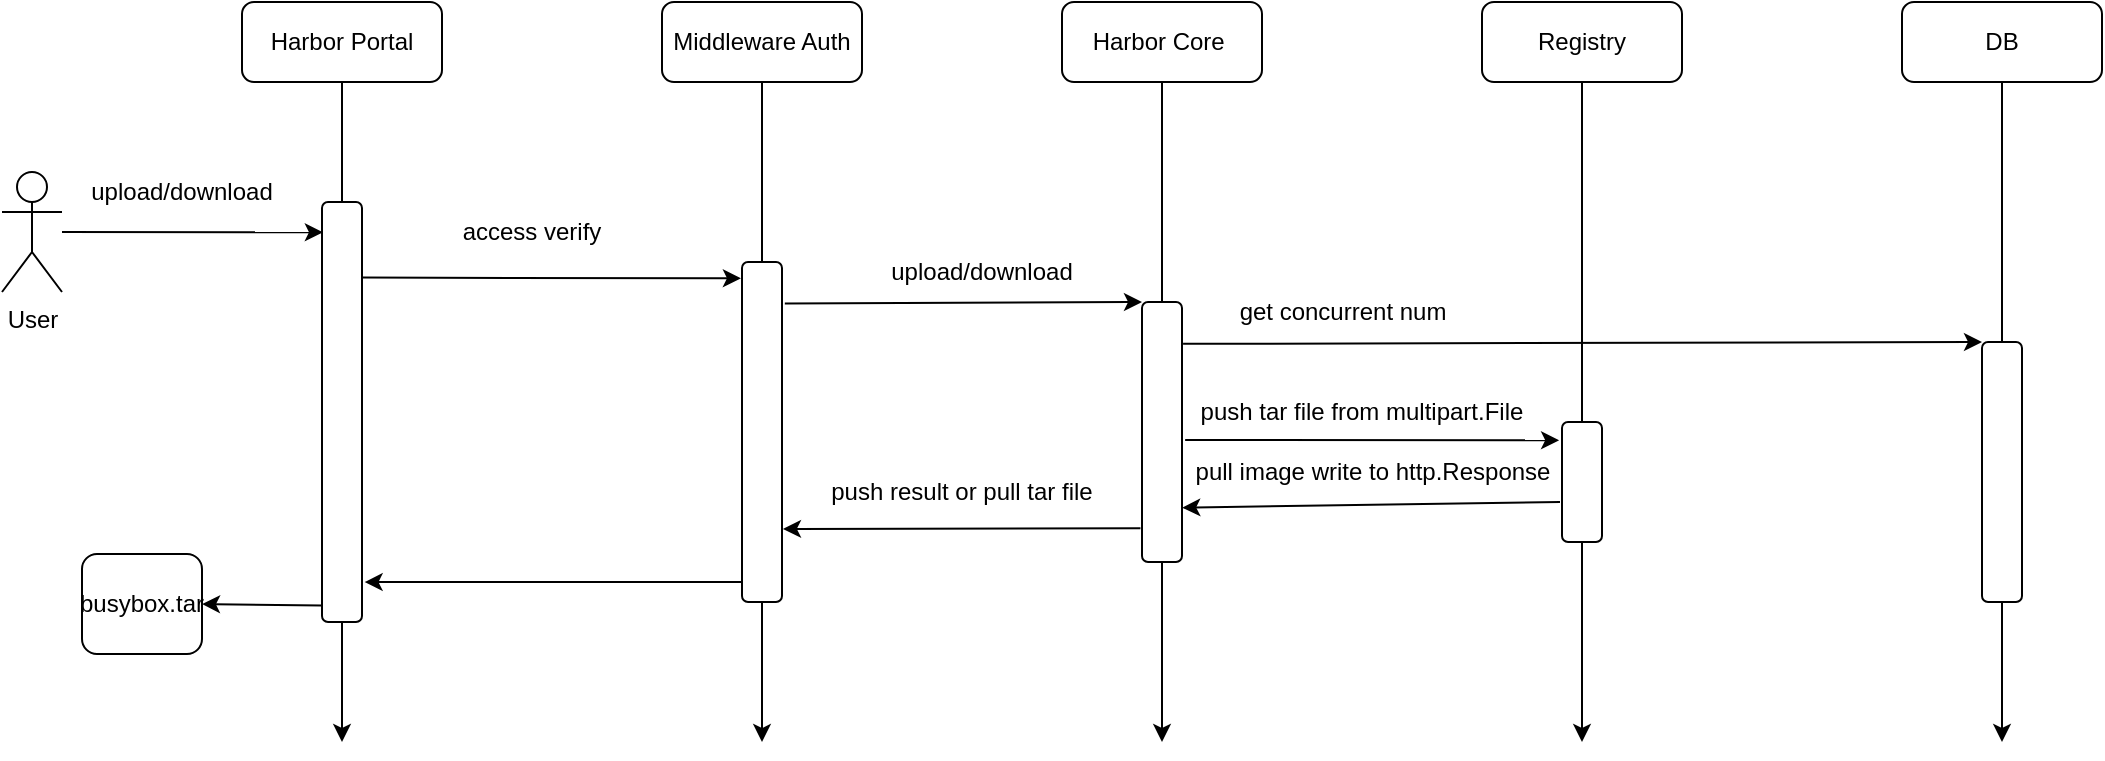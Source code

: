 <mxfile>
    <diagram id="gFRJlOlQtpl9VA4PU4Et" name="Page-1">
        <mxGraphModel dx="1179" dy="909" grid="1" gridSize="10" guides="1" tooltips="1" connect="1" arrows="1" fold="1" page="1" pageScale="1" pageWidth="1200" pageHeight="1600" math="0" shadow="0">
            <root>
                <mxCell id="0"/>
                <mxCell id="1" parent="0"/>
                <mxCell id="9" style="edgeStyle=none;html=1;startArrow=none;" edge="1" parent="1" source="14">
                    <mxGeometry relative="1" as="geometry">
                        <mxPoint x="180" y="530" as="targetPoint"/>
                    </mxGeometry>
                </mxCell>
                <mxCell id="3" value="Harbor Portal" style="rounded=1;whiteSpace=wrap;html=1;" vertex="1" parent="1">
                    <mxGeometry x="130" y="160" width="100" height="40" as="geometry"/>
                </mxCell>
                <mxCell id="10" style="edgeStyle=none;html=1;startArrow=none;" edge="1" parent="1" source="19">
                    <mxGeometry relative="1" as="geometry">
                        <mxPoint x="390" y="530" as="targetPoint"/>
                    </mxGeometry>
                </mxCell>
                <mxCell id="4" value="Middleware Auth" style="rounded=1;whiteSpace=wrap;html=1;" vertex="1" parent="1">
                    <mxGeometry x="340" y="160" width="100" height="40" as="geometry"/>
                </mxCell>
                <mxCell id="11" style="edgeStyle=none;html=1;startArrow=none;" edge="1" parent="1" source="23">
                    <mxGeometry relative="1" as="geometry">
                        <mxPoint x="590" y="530" as="targetPoint"/>
                    </mxGeometry>
                </mxCell>
                <mxCell id="5" value="Harbor Core&amp;nbsp;" style="rounded=1;whiteSpace=wrap;html=1;" vertex="1" parent="1">
                    <mxGeometry x="540" y="160" width="100" height="40" as="geometry"/>
                </mxCell>
                <mxCell id="12" style="edgeStyle=none;html=1;startArrow=none;" edge="1" parent="1" source="27">
                    <mxGeometry relative="1" as="geometry">
                        <mxPoint x="800" y="530" as="targetPoint"/>
                    </mxGeometry>
                </mxCell>
                <mxCell id="7" value="Registry" style="rounded=1;whiteSpace=wrap;html=1;" vertex="1" parent="1">
                    <mxGeometry x="750" y="160" width="100" height="40" as="geometry"/>
                </mxCell>
                <mxCell id="13" style="edgeStyle=none;html=1;" edge="1" parent="1" source="8">
                    <mxGeometry relative="1" as="geometry">
                        <mxPoint x="1010" y="530" as="targetPoint"/>
                    </mxGeometry>
                </mxCell>
                <mxCell id="8" value="DB" style="rounded=1;whiteSpace=wrap;html=1;" vertex="1" parent="1">
                    <mxGeometry x="960" y="160" width="100" height="40" as="geometry"/>
                </mxCell>
                <mxCell id="15" value="" style="edgeStyle=none;html=1;endArrow=none;" edge="1" parent="1" source="3" target="14">
                    <mxGeometry relative="1" as="geometry">
                        <mxPoint x="180" y="901.176" as="targetPoint"/>
                        <mxPoint x="180" y="200" as="sourcePoint"/>
                    </mxGeometry>
                </mxCell>
                <mxCell id="14" value="" style="rounded=1;whiteSpace=wrap;html=1;" vertex="1" parent="1">
                    <mxGeometry x="170" y="260" width="20" height="210" as="geometry"/>
                </mxCell>
                <mxCell id="17" style="edgeStyle=none;html=1;entryX=0.022;entryY=0.072;entryDx=0;entryDy=0;entryPerimeter=0;" edge="1" parent="1" source="16" target="14">
                    <mxGeometry relative="1" as="geometry"/>
                </mxCell>
                <mxCell id="16" value="User" style="shape=umlActor;verticalLabelPosition=bottom;verticalAlign=top;html=1;outlineConnect=0;" vertex="1" parent="1">
                    <mxGeometry x="10" y="245" width="30" height="60" as="geometry"/>
                </mxCell>
                <mxCell id="18" value="upload/download" style="text;html=1;strokeColor=none;fillColor=none;align=center;verticalAlign=middle;whiteSpace=wrap;rounded=0;" vertex="1" parent="1">
                    <mxGeometry x="60" y="240" width="80" height="30" as="geometry"/>
                </mxCell>
                <mxCell id="20" value="" style="edgeStyle=none;html=1;endArrow=none;" edge="1" parent="1" source="4" target="19">
                    <mxGeometry relative="1" as="geometry">
                        <mxPoint x="390" y="910" as="targetPoint"/>
                        <mxPoint x="390" y="200" as="sourcePoint"/>
                    </mxGeometry>
                </mxCell>
                <mxCell id="19" value="" style="rounded=1;whiteSpace=wrap;html=1;" vertex="1" parent="1">
                    <mxGeometry x="380" y="290" width="20" height="170" as="geometry"/>
                </mxCell>
                <mxCell id="21" value="" style="endArrow=classic;html=1;exitX=1.01;exitY=0.18;exitDx=0;exitDy=0;entryX=-0.027;entryY=0.048;entryDx=0;entryDy=0;entryPerimeter=0;exitPerimeter=0;" edge="1" parent="1" source="14" target="19">
                    <mxGeometry width="50" height="50" relative="1" as="geometry">
                        <mxPoint x="280" y="410" as="sourcePoint"/>
                        <mxPoint x="330" y="360" as="targetPoint"/>
                    </mxGeometry>
                </mxCell>
                <mxCell id="22" value="access verify" style="text;html=1;strokeColor=none;fillColor=none;align=center;verticalAlign=middle;whiteSpace=wrap;rounded=0;" vertex="1" parent="1">
                    <mxGeometry x="230" y="260" width="90" height="30" as="geometry"/>
                </mxCell>
                <mxCell id="24" value="" style="edgeStyle=none;html=1;endArrow=none;" edge="1" parent="1" source="5" target="23">
                    <mxGeometry relative="1" as="geometry">
                        <mxPoint x="590" y="910" as="targetPoint"/>
                        <mxPoint x="590" y="200" as="sourcePoint"/>
                    </mxGeometry>
                </mxCell>
                <mxCell id="23" value="" style="rounded=1;whiteSpace=wrap;html=1;" vertex="1" parent="1">
                    <mxGeometry x="580" y="310" width="20" height="130" as="geometry"/>
                </mxCell>
                <mxCell id="25" value="" style="endArrow=classic;html=1;exitX=1.071;exitY=0.122;exitDx=0;exitDy=0;exitPerimeter=0;entryX=0;entryY=0;entryDx=0;entryDy=0;" edge="1" parent="1" source="19" target="23">
                    <mxGeometry width="50" height="50" relative="1" as="geometry">
                        <mxPoint x="520" y="330" as="sourcePoint"/>
                        <mxPoint x="570" y="280" as="targetPoint"/>
                    </mxGeometry>
                </mxCell>
                <mxCell id="26" value="upload/download" style="text;html=1;strokeColor=none;fillColor=none;align=center;verticalAlign=middle;whiteSpace=wrap;rounded=0;" vertex="1" parent="1">
                    <mxGeometry x="440" y="280" width="120" height="30" as="geometry"/>
                </mxCell>
                <mxCell id="28" value="" style="rounded=1;whiteSpace=wrap;html=1;" vertex="1" parent="1">
                    <mxGeometry x="1000" y="330" width="20" height="130" as="geometry"/>
                </mxCell>
                <mxCell id="29" value="" style="endArrow=classic;html=1;exitX=1.027;exitY=0.161;exitDx=0;exitDy=0;exitPerimeter=0;entryX=0;entryY=0;entryDx=0;entryDy=0;" edge="1" parent="1" source="23" target="28">
                    <mxGeometry width="50" height="50" relative="1" as="geometry">
                        <mxPoint x="710" y="320" as="sourcePoint"/>
                        <mxPoint x="760" y="270" as="targetPoint"/>
                    </mxGeometry>
                </mxCell>
                <mxCell id="31" value="" style="edgeStyle=none;html=1;endArrow=none;" edge="1" parent="1" source="7" target="27">
                    <mxGeometry relative="1" as="geometry">
                        <mxPoint x="800" y="910" as="targetPoint"/>
                        <mxPoint x="800" y="200" as="sourcePoint"/>
                    </mxGeometry>
                </mxCell>
                <mxCell id="27" value="" style="rounded=1;whiteSpace=wrap;html=1;" vertex="1" parent="1">
                    <mxGeometry x="790" y="370" width="20" height="60" as="geometry"/>
                </mxCell>
                <mxCell id="32" value="" style="endArrow=classic;html=1;exitX=1.079;exitY=0.531;exitDx=0;exitDy=0;entryX=-0.072;entryY=0.152;entryDx=0;entryDy=0;entryPerimeter=0;exitPerimeter=0;" edge="1" parent="1" source="23" target="27">
                    <mxGeometry width="50" height="50" relative="1" as="geometry">
                        <mxPoint x="620" y="340" as="sourcePoint"/>
                        <mxPoint x="670" y="290" as="targetPoint"/>
                    </mxGeometry>
                </mxCell>
                <mxCell id="33" value="push tar file from&amp;nbsp;multipart.File" style="text;html=1;strokeColor=none;fillColor=none;align=center;verticalAlign=middle;whiteSpace=wrap;rounded=0;" vertex="1" parent="1">
                    <mxGeometry x="600" y="350" width="180" height="30" as="geometry"/>
                </mxCell>
                <mxCell id="34" value="" style="endArrow=classic;html=1;exitX=0.97;exitY=1;exitDx=0;exitDy=0;exitPerimeter=0;entryX=1.006;entryY=0.791;entryDx=0;entryDy=0;entryPerimeter=0;" edge="1" parent="1" source="35" target="23">
                    <mxGeometry width="50" height="50" relative="1" as="geometry">
                        <mxPoint x="680" y="380" as="sourcePoint"/>
                        <mxPoint x="730" y="330" as="targetPoint"/>
                    </mxGeometry>
                </mxCell>
                <mxCell id="35" value="pull image write to http.Response" style="text;html=1;align=center;verticalAlign=middle;resizable=0;points=[];autosize=1;strokeColor=none;fillColor=none;" vertex="1" parent="1">
                    <mxGeometry x="595" y="380" width="200" height="30" as="geometry"/>
                </mxCell>
                <mxCell id="36" value="" style="endArrow=classic;html=1;exitX=-0.038;exitY=0.87;exitDx=0;exitDy=0;exitPerimeter=0;entryX=1.024;entryY=0.785;entryDx=0;entryDy=0;entryPerimeter=0;" edge="1" parent="1" source="23" target="19">
                    <mxGeometry width="50" height="50" relative="1" as="geometry">
                        <mxPoint x="410" y="400" as="sourcePoint"/>
                        <mxPoint x="460" y="350" as="targetPoint"/>
                    </mxGeometry>
                </mxCell>
                <mxCell id="37" value="push result or pull tar file" style="text;html=1;strokeColor=none;fillColor=none;align=center;verticalAlign=middle;whiteSpace=wrap;rounded=0;" vertex="1" parent="1">
                    <mxGeometry x="420" y="390" width="140" height="30" as="geometry"/>
                </mxCell>
                <mxCell id="38" value="" style="endArrow=classic;html=1;exitX=-0.038;exitY=0.87;exitDx=0;exitDy=0;exitPerimeter=0;entryX=1.066;entryY=0.905;entryDx=0;entryDy=0;entryPerimeter=0;" edge="1" parent="1" target="14">
                    <mxGeometry width="50" height="50" relative="1" as="geometry">
                        <mxPoint x="380" y="450.0" as="sourcePoint"/>
                        <mxPoint x="201.24" y="450.35" as="targetPoint"/>
                    </mxGeometry>
                </mxCell>
                <mxCell id="39" value="busybox.tar" style="rounded=1;whiteSpace=wrap;html=1;" vertex="1" parent="1">
                    <mxGeometry x="50" y="436" width="60" height="50" as="geometry"/>
                </mxCell>
                <mxCell id="40" value="" style="endArrow=classic;html=1;exitX=0.005;exitY=0.961;exitDx=0;exitDy=0;exitPerimeter=0;entryX=1;entryY=0.5;entryDx=0;entryDy=0;" edge="1" parent="1" source="14" target="39">
                    <mxGeometry width="50" height="50" relative="1" as="geometry">
                        <mxPoint x="210" y="330" as="sourcePoint"/>
                        <mxPoint x="260" y="280" as="targetPoint"/>
                    </mxGeometry>
                </mxCell>
                <mxCell id="41" value="get concurrent num" style="text;html=1;align=center;verticalAlign=middle;resizable=0;points=[];autosize=1;strokeColor=none;fillColor=none;" vertex="1" parent="1">
                    <mxGeometry x="615" y="300" width="130" height="30" as="geometry"/>
                </mxCell>
            </root>
        </mxGraphModel>
    </diagram>
</mxfile>